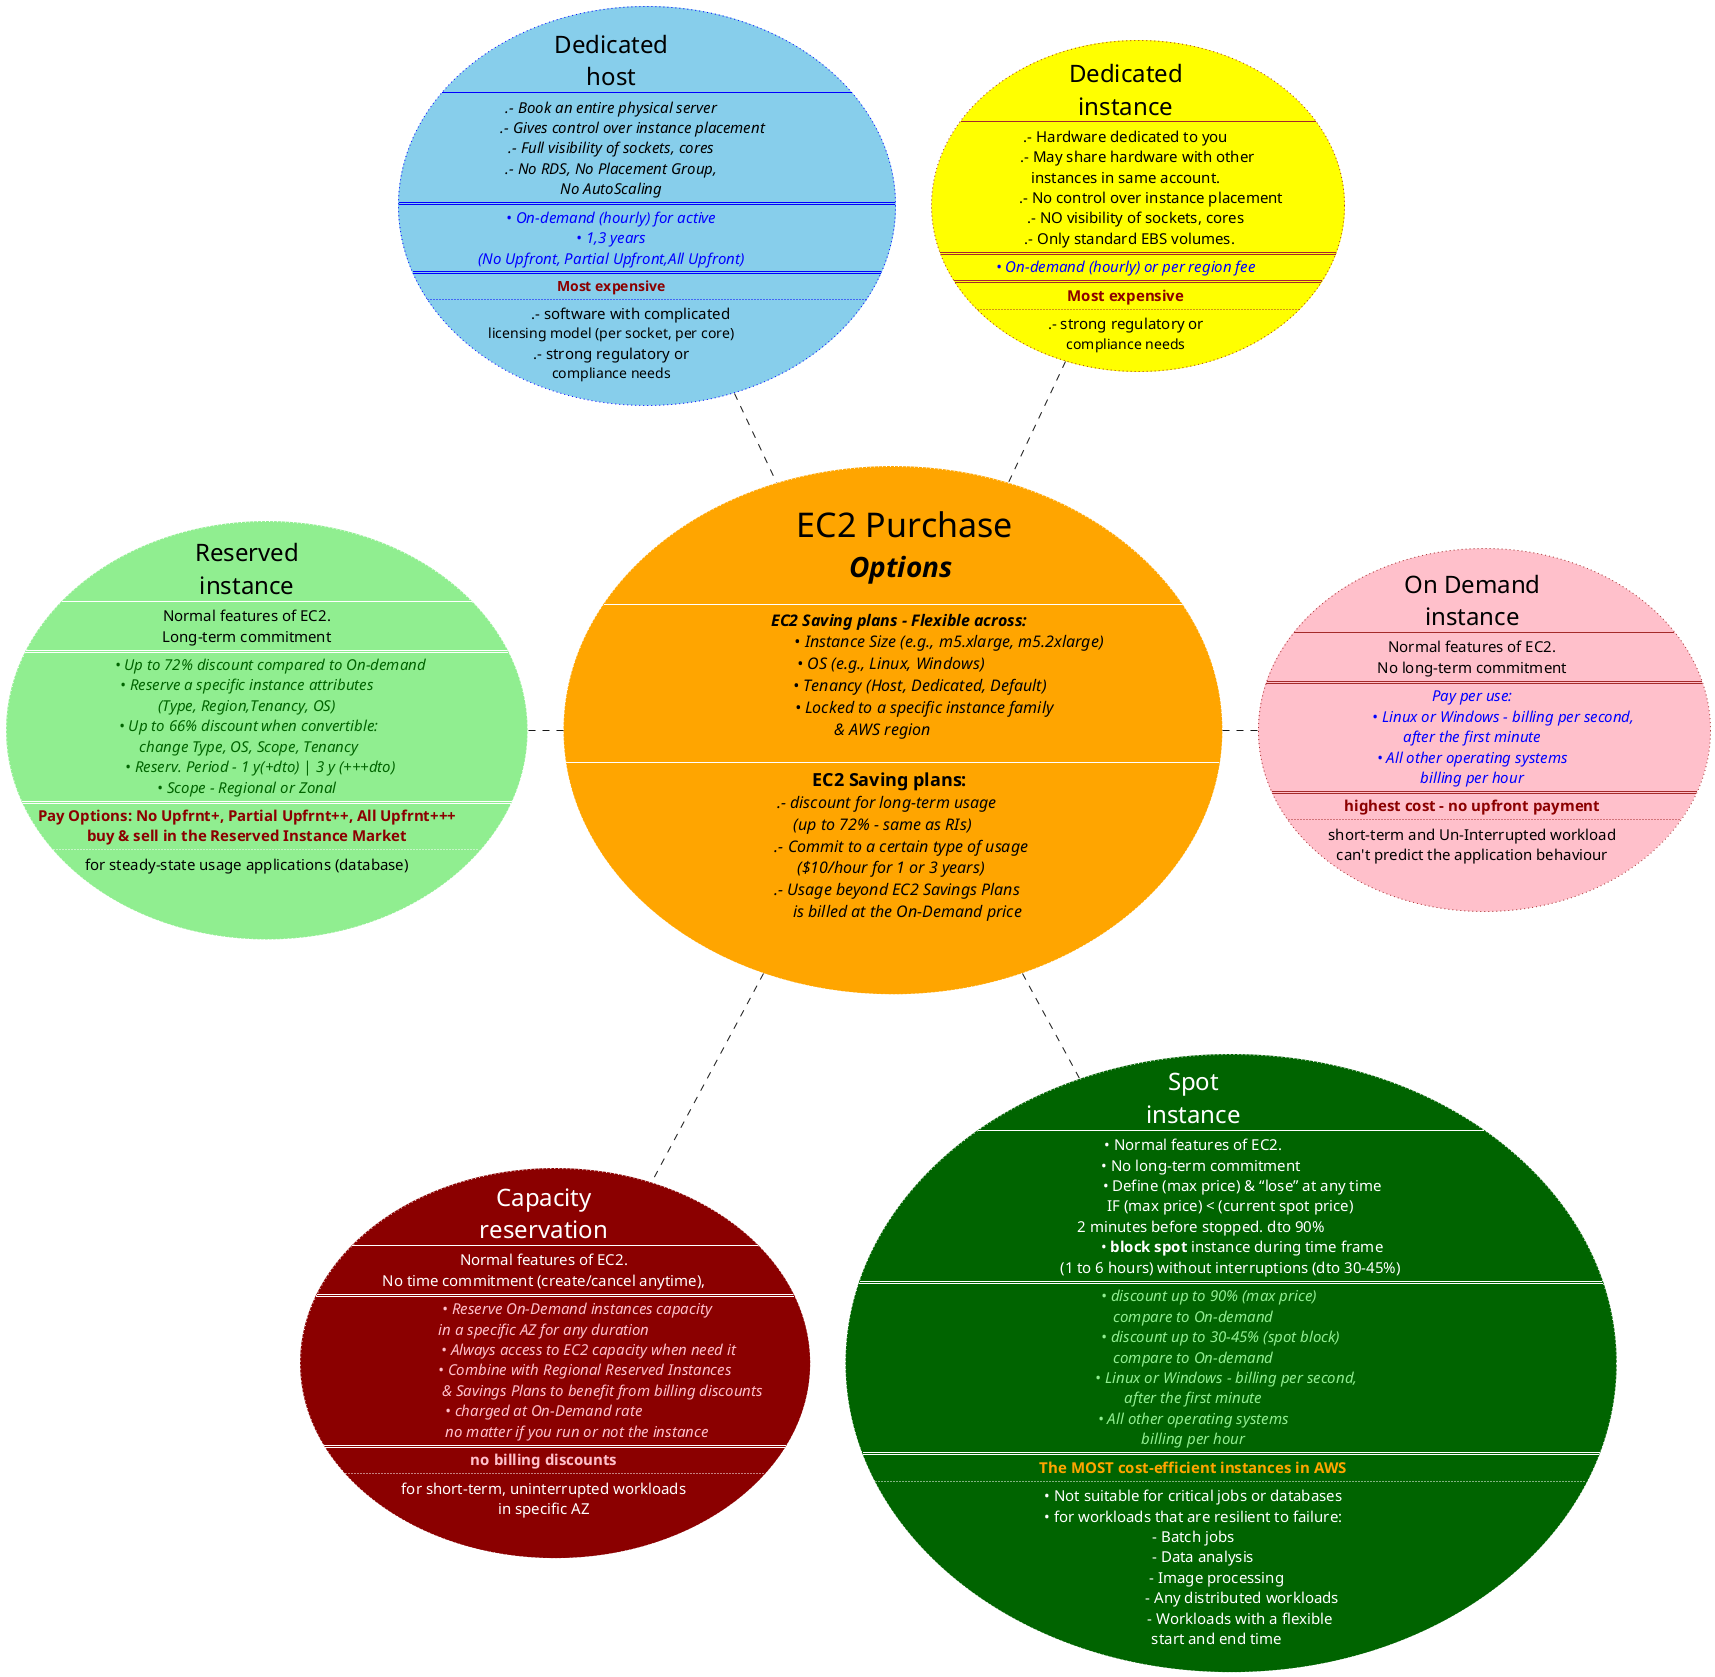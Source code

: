 @startuml

usecase purchase_options #orange;line:white;line.dotted;text:black [
  <font:impact><size:34>     EC2 Purchase</size></font>
  <i><size:28><b>     Options</b></size></i>

  ----
<b><i><size:16>        EC2 Saving plans - Flexible across:
<i><size:16>                                • Instance Size (e.g., m5.xlarge, m5.2xlarge)
<i><size:16>    • OS (e.g., Linux, Windows)
<i><size:16>                  • Tenancy (Host, Dedicated, Default)
<i><size:16>                    • Locked to a specific instance family
<i><size:16>& AWS region

  ----
<b><size:18>   EC2 Saving plans:
<i><size:16>  .- discount for long-term usage
<i><size:16>(up to 72% - same as RIs)
<i><size:16>         .- Commit to a certain type of usage
<i><size:16>    ($10/hour for 1 or 3 years)
<i><size:16>       .- Usage beyond EC2 Savings Plans
<i><size:16>            is billed at the On-Demand price
\n
]

usecase dedicated_host #skyblue;line:blue;line.dotted;text:black [
 <font:impact><size:24>Dedicated</size></font>
 <font:impact><size:24>host</size></font>
----
<i><size:15>.- Book an entire physical server
<i><size:15>           .- Gives control over instance placement
<i><size:15>.- Full visibility of sockets, cores
<i><size:15>.- No RDS, No Placement Group,
<i><size:15>No AutoScaling
====
<i><size:15><color:blue>• On-demand (hourly) for active</color></i>
<i><size:15><color:blue>• 1,3 years</color></i>
<i><size:15><color:blue>(No Upfront, Partial Upfront,All Upfront)</color></i>
====
<b><color:darkred>Most expensive</color></b>
....
<size:15>          .- software with complicated
licensing model (per socket, per core)
<size:15>.- strong regulatory or
compliance needs
]

usecase dedicated_instance #yellow;line:brown;line.dotted;text:black [
 <font:impact><size:24>Dedicated</size></font>
 <font:impact><size:24>instance</size></font>
----
<size:15>.- Hardware dedicated to you
<size:15>      .- May share hardware with other
<size:15>instances in same account.
<size:15>             .- No control over instance placement
<size:15>     .- NO visibility of sockets, cores
<size:15>  .- Only standard EBS volumes.
====
<i><size:15><color:blue>• On-demand (hourly) or per region fee</color></i>
====
<b><size:15><color:darkred>Most expensive</color></b>
....
<size:15>.- strong regulatory or
compliance needs
]

usecase ec2_ondemand #pink;line:brown;line.dotted;text:black [
 <font:impact><size:24>On Demand</size></font>
 <font:impact><size:24>instance</size></font>
----
<size:15>Normal features of EC2.
<size:15>No long-term commitment
====
<i><size:15><color:blue>Pay per use:
<i><size:15><color:blue>                • Linux or Windows - billing per second,
<i><size:15><color:blue>after the first minute
<i><size:15><color:blue>• All other operating systems
<i><size:15><color:blue>billing per hour
====
<b><size:15><color:darkred>highest cost - no upfront payment
....
<size:15>short-term and Un-Interrupted workload
<size:15>can't predict the application behaviour
]


usecase ec2_capacity_reservation #darkred;line:white;line.dotted;text:white [
 <font:impact><size:24>Capacity</size></font>
 <font:impact><size:24>reservation</size></font>
----
<size:15>Normal features of EC2.
<size:15>No time commitment (create/cancel anytime),
====
<i><size:15><color:pink>                 • Reserve On-Demand instances capacity
<i><size:15><color:pink>in a specific AZ for any duration
<i><size:15><color:pink>                       • Always access to EC2 capacity when need it
<i><size:15><color:pink>                     • Combine with Regional Reserved Instances
<i><size:15><color:pink>                              & Savings Plans to benefit from billing discounts
<i><size:15><color:pink>• charged at On-Demand rate
<i><size:15><color:pink>                 no matter if you run or not the instance
====
<b><size:15><color:pink>no billing discounts
....
<size:15>for short-term, uninterrupted workloads
<size:15>in specific AZ
]



usecase ec2_spot_instance #darkgreen;line:white;line.dotted;text:white [
 <font:impact><size:24>Spot</size></font>
 <font:impact><size:24>instance</size></font>
----
<size:15>• Normal features of EC2.
<size:15>    • No long-term commitment
<size:15>                         • Define (max price) & “lose” at any time
<size:15>                   IF (max price) < (current spot price)
<size:15>    2 minutes before stopped. dto 90%
<size:15>                         • <b>block spot</b> instance during time frame
<size:15>                   (1 to 6 hours) without interruptions (dto 30-45%)
====
<i><size:15><color:lightgreen>        • discount up to 90% (max price)
<i><size:15><color:lightgreen>compare to On-demand
<i><size:15><color:lightgreen>              • discount up to 30-45% (spot block)
<i><size:15><color:lightgreen>compare to On-demand
<i><size:15><color:lightgreen>                 • Linux or Windows - billing per second,
<i><size:15><color:lightgreen>after the first minute
<i><size:15><color:lightgreen>• All other operating systems
<i><size:15><color:lightgreen>billing per hour
====
<b><size:15><color:orange>The MOST cost-efficient instances in AWS
....
<size:15>• Not suitable for critical jobs or databases
<size:15>• for workloads that are resilient to failure:
<size:15>- Batch jobs
<size:15>     - Data analysis
<size:15>            - Image processing
<size:15>                         - Any distributed workloads
<size:15>                        - Workloads with a flexible
<size:15>            start and end time
]




usecase ec2_reserved_instance #lightgreen;line:white;line.dotted;text:black [
 <font:impact><size:24>Reserved</size></font>
 <font:impact><size:24>instance</size></font>
----
<size:15>Normal features of EC2.
<size:15>Long-term commitment
====
<i><size:15><color:darkgreen>            • Up to 72% discount compared to On-demand
<i><size:15><color:darkgreen>• Reserve a specific instance attributes
<i><size:15><color:darkgreen>(Type, Region,Tenancy, OS)
<i><size:15><color:darkgreen> • Up to 66% discount when convertible:
<i><size:15><color:darkgreen> change Type, OS, Scope, Tenancy
<i><size:15><color:darkgreen>       • Reserv. Period – 1 y(+dto) | 3 y (+++dto)
<i><size:15><color:darkgreen>• Scope – Regional or Zonal
====
<b><size:15><color:darkred>Pay Options: No Upfrnt+, Partial Upfrnt++, All Upfrnt+++
<b><size:15><color:darkred>buy & sell in the Reserved Instance Market
....
<size:15>for steady-state usage applications (database)

]




purchase_options ..r.. ec2_ondemand
purchase_options .u. dedicated_instance
purchase_options .u. dedicated_host
purchase_options .d. ec2_capacity_reservation
purchase_options .d. ec2_spot_instance
purchase_options .l. ec2_reserved_instance
@enduml